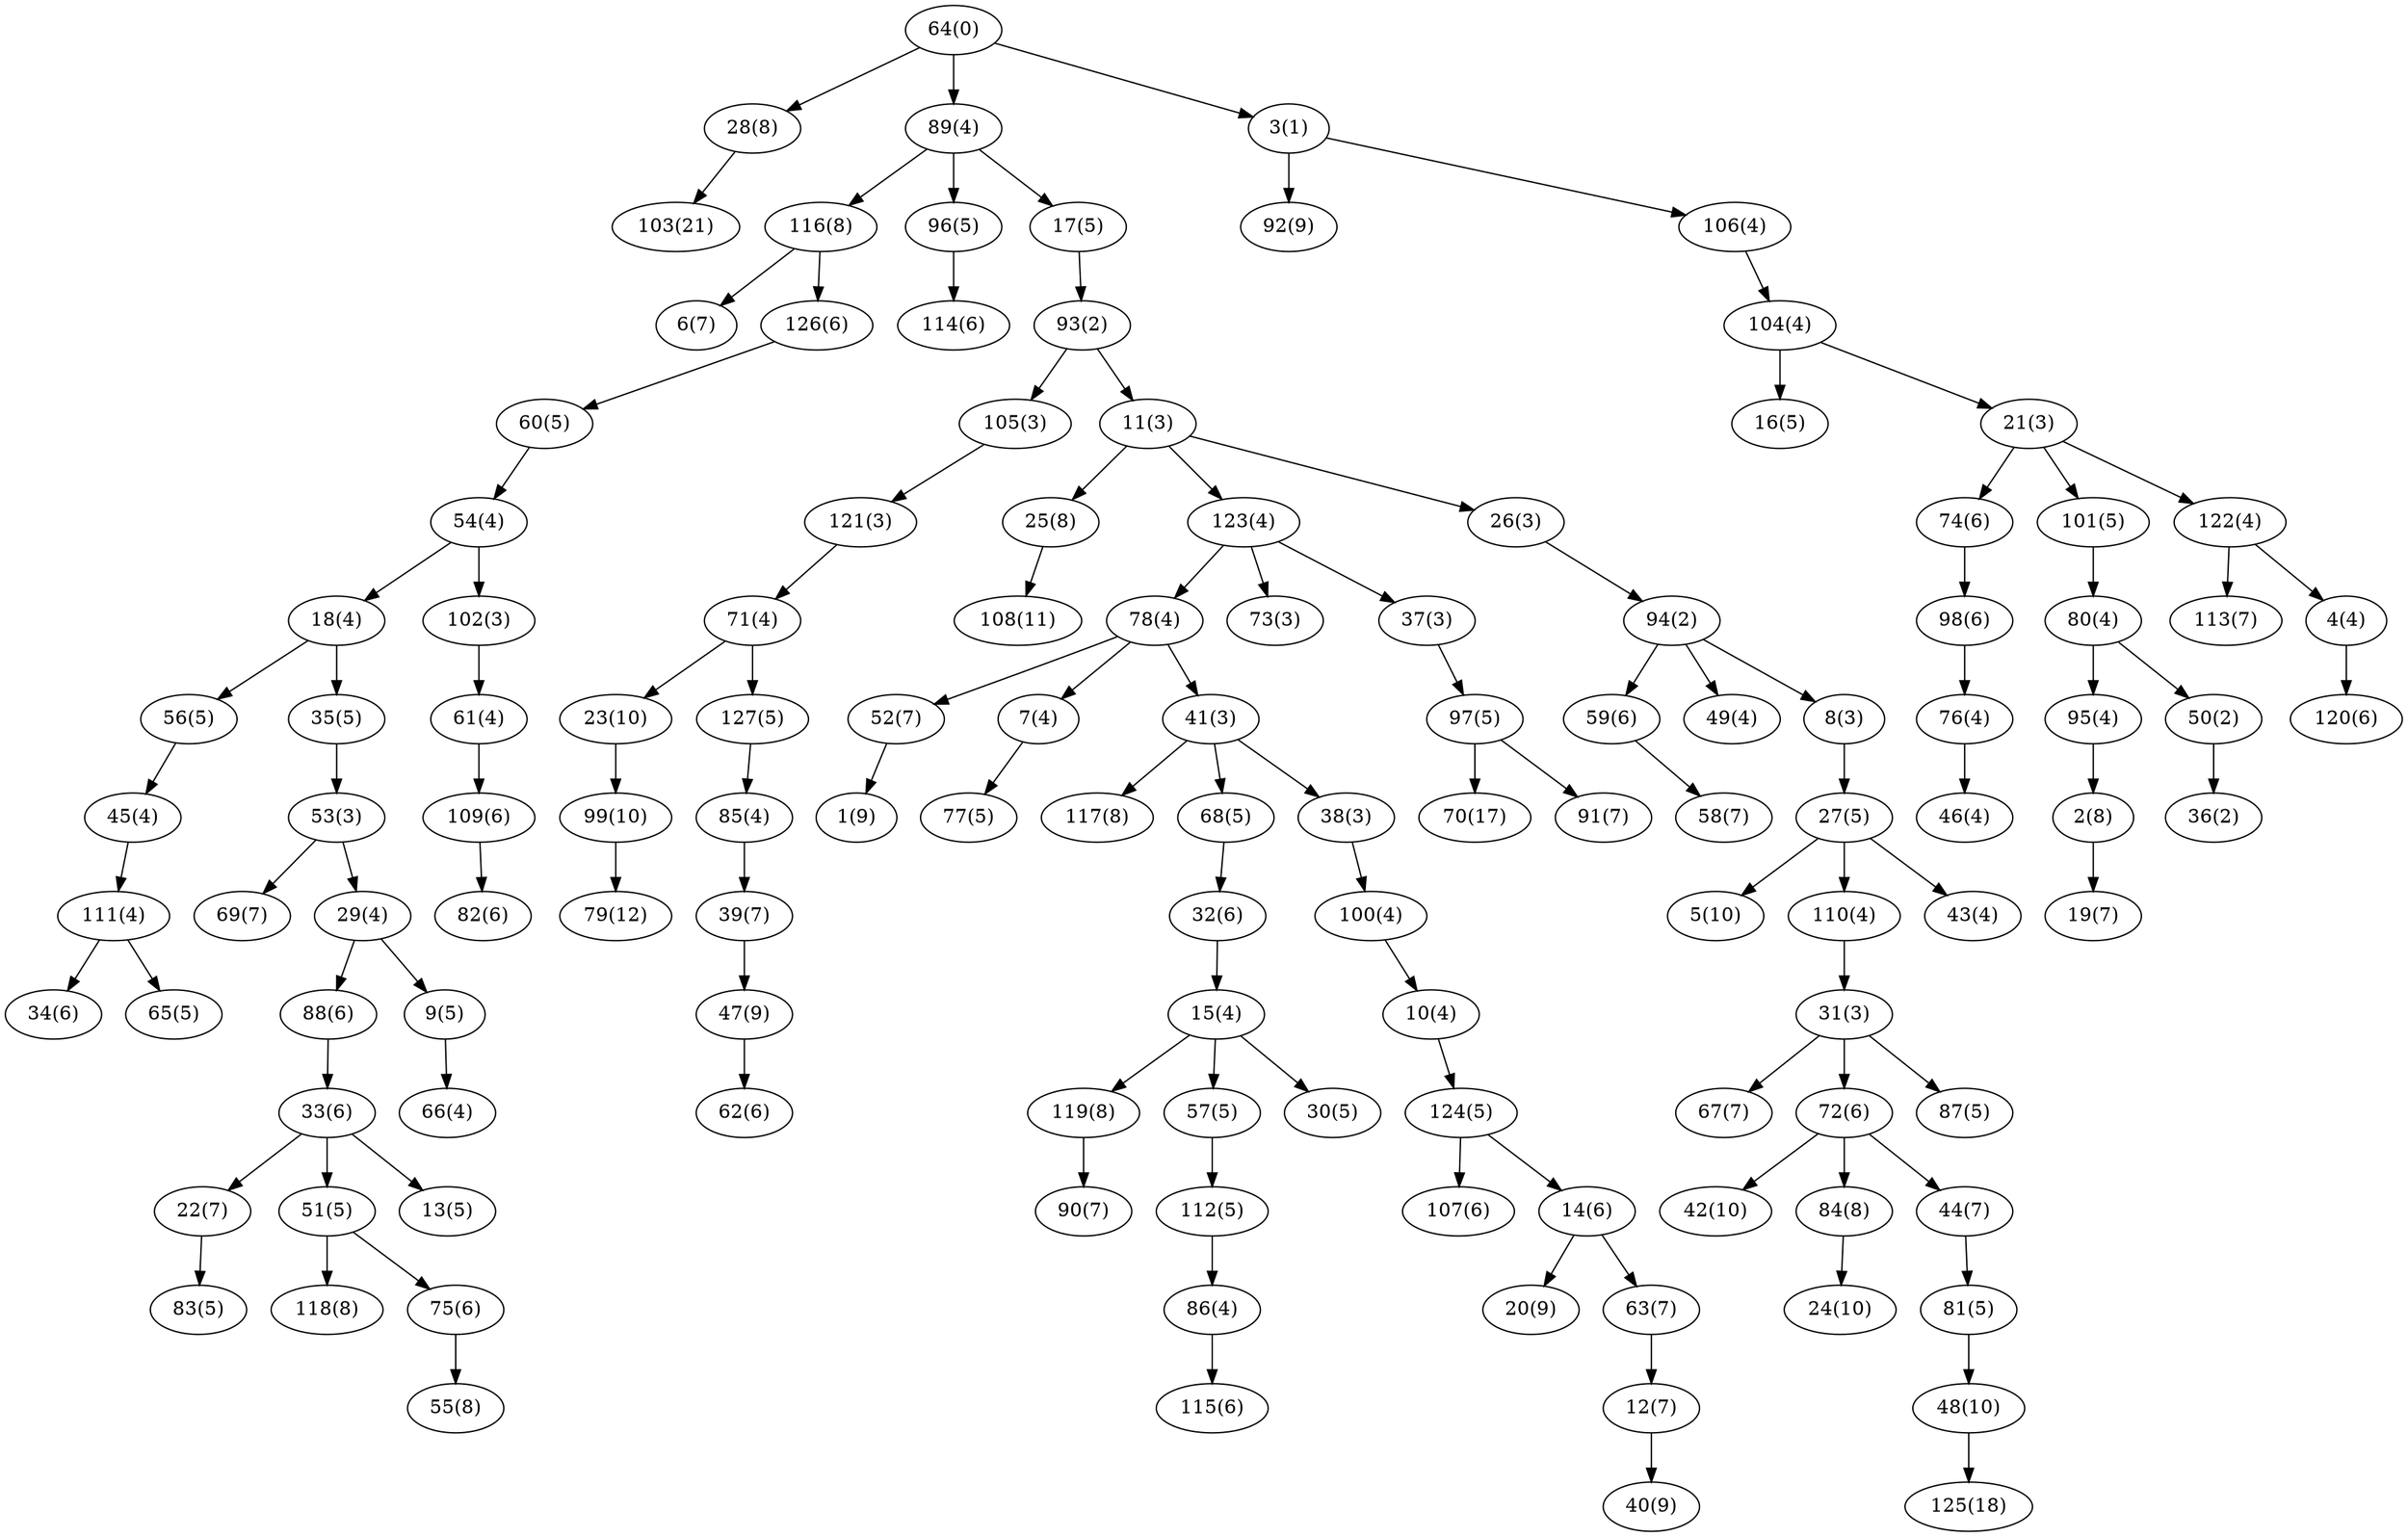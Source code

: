 digraph sample {
64 [label="64(0)"];
103 [label="103(21)"];
70 [label="70(17)"];
125 [label="125(18)"];
79 [label="79(12)"];
48 [label="48(10)"];
92 [label="92(9)"];
28 [label="28(8)"];
5 [label="5(10)"];
99 [label="99(10)"];
23 [label="23(10)"];
117 [label="117(8)"];
24 [label="24(10)"];
40 [label="40(9)"];
42 [label="42(10)"];
90 [label="90(7)"];
119 [label="119(8)"];
118 [label="118(8)"];
69 [label="69(7)"];
20 [label="20(9)"];
108 [label="108(11)"];
25 [label="25(8)"];
67 [label="67(7)"];
62 [label="62(6)"];
47 [label="47(9)"];
39 [label="39(7)"];
1 [label="1(9)"];
52 [label="52(7)"];
58 [label="58(7)"];
59 [label="59(6)"];
114 [label="114(6)"];
19 [label="19(7)"];
2 [label="2(8)"];
113 [label="113(7)"];
55 [label="55(8)"];
84 [label="84(8)"];
115 [label="115(6)"];
75 [label="75(6)"];
83 [label="83(5)"];
22 [label="22(7)"];
34 [label="34(6)"];
82 [label="82(6)"];
109 [label="109(6)"];
12 [label="12(7)"];
63 [label="63(7)"];
81 [label="81(5)"];
44 [label="44(7)"];
72 [label="72(6)"];
86 [label="86(4)"];
112 [label="112(5)"];
57 [label="57(5)"];
30 [label="30(5)"];
15 [label="15(4)"];
32 [label="32(6)"];
68 [label="68(5)"];
91 [label="91(7)"];
97 [label="97(5)"];
51 [label="51(5)"];
13 [label="13(5)"];
33 [label="33(6)"];
88 [label="88(6)"];
65 [label="65(5)"];
66 [label="66(4)"];
9 [label="9(5)"];
29 [label="29(4)"];
111 [label="111(4)"];
45 [label="45(4)"];
56 [label="56(5)"];
53 [label="53(3)"];
35 [label="35(5)"];
18 [label="18(4)"];
61 [label="61(4)"];
102 [label="102(3)"];
54 [label="54(4)"];
60 [label="60(5)"];
6 [label="6(7)"];
126 [label="126(6)"];
116 [label="116(8)"];
120 [label="120(6)"];
46 [label="46(4)"];
76 [label="76(4)"];
98 [label="98(6)"];
74 [label="74(6)"];
16 [label="16(5)"];
107 [label="107(6)"];
14 [label="14(6)"];
87 [label="87(5)"];
124 [label="124(5)"];
77 [label="77(5)"];
31 [label="31(3)"];
110 [label="110(4)"];
43 [label="43(4)"];
27 [label="27(5)"];
85 [label="85(4)"];
127 [label="127(5)"];
71 [label="71(4)"];
49 [label="49(4)"];
10 [label="10(4)"];
100 [label="100(4)"];
38 [label="38(3)"];
7 [label="7(4)"];
41 [label="41(3)"];
78 [label="78(4)"];
8 [label="8(3)"];
73 [label="73(3)"];
37 [label="37(3)"];
123 [label="123(4)"];
121 [label="121(3)"];
105 [label="105(3)"];
94 [label="94(2)"];
26 [label="26(3)"];
11 [label="11(3)"];
93 [label="93(2)"];
96 [label="96(5)"];
17 [label="17(5)"];
89 [label="89(4)"];
95 [label="95(4)"];
36 [label="36(2)"];
50 [label="50(2)"];
80 [label="80(4)"];
101 [label="101(5)"];
4 [label="4(4)"];
122 [label="122(4)"];
21 [label="21(3)"];
104 [label="104(4)"];
106 [label="106(4)"];
3 [label="3(1)"];
2 -> 19[color="black"];
3 -> 92[color="black"];
3 -> 106[color="black"];
4 -> 120[color="black"];
7 -> 77[color="black"];
8 -> 27[color="black"];
9 -> 66[color="black"];
10 -> 124[color="black"];
11 -> 25[color="black"];
11 -> 26[color="black"];
11 -> 123[color="black"];
12 -> 40[color="black"];
14 -> 20[color="black"];
14 -> 63[color="black"];
15 -> 30[color="black"];
15 -> 57[color="black"];
15 -> 119[color="black"];
17 -> 93[color="black"];
18 -> 35[color="black"];
18 -> 56[color="black"];
21 -> 74[color="black"];
21 -> 101[color="black"];
21 -> 122[color="black"];
22 -> 83[color="black"];
23 -> 99[color="black"];
25 -> 108[color="black"];
26 -> 94[color="black"];
27 -> 5[color="black"];
27 -> 43[color="black"];
27 -> 110[color="black"];
28 -> 103[color="black"];
29 -> 9[color="black"];
29 -> 88[color="black"];
31 -> 67[color="black"];
31 -> 72[color="black"];
31 -> 87[color="black"];
32 -> 15[color="black"];
33 -> 13[color="black"];
33 -> 22[color="black"];
33 -> 51[color="black"];
35 -> 53[color="black"];
37 -> 97[color="black"];
38 -> 100[color="black"];
39 -> 47[color="black"];
41 -> 38[color="black"];
41 -> 68[color="black"];
41 -> 117[color="black"];
44 -> 81[color="black"];
45 -> 111[color="black"];
47 -> 62[color="black"];
48 -> 125[color="black"];
50 -> 36[color="black"];
51 -> 75[color="black"];
51 -> 118[color="black"];
52 -> 1[color="black"];
53 -> 29[color="black"];
53 -> 69[color="black"];
54 -> 18[color="black"];
54 -> 102[color="black"];
56 -> 45[color="black"];
57 -> 112[color="black"];
59 -> 58[color="black"];
60 -> 54[color="black"];
61 -> 109[color="black"];
63 -> 12[color="black"];
64 -> 3[color="black"];
64 -> 28[color="black"];
64 -> 89[color="black"];
68 -> 32[color="black"];
71 -> 23[color="black"];
71 -> 127[color="black"];
72 -> 42[color="black"];
72 -> 44[color="black"];
72 -> 84[color="black"];
74 -> 98[color="black"];
75 -> 55[color="black"];
76 -> 46[color="black"];
78 -> 7[color="black"];
78 -> 41[color="black"];
78 -> 52[color="black"];
80 -> 50[color="black"];
80 -> 95[color="black"];
81 -> 48[color="black"];
84 -> 24[color="black"];
85 -> 39[color="black"];
86 -> 115[color="black"];
88 -> 33[color="black"];
89 -> 17[color="black"];
89 -> 96[color="black"];
89 -> 116[color="black"];
93 -> 11[color="black"];
93 -> 105[color="black"];
94 -> 8[color="black"];
94 -> 49[color="black"];
94 -> 59[color="black"];
95 -> 2[color="black"];
96 -> 114[color="black"];
97 -> 70[color="black"];
97 -> 91[color="black"];
98 -> 76[color="black"];
99 -> 79[color="black"];
100 -> 10[color="black"];
101 -> 80[color="black"];
102 -> 61[color="black"];
104 -> 16[color="black"];
104 -> 21[color="black"];
105 -> 121[color="black"];
106 -> 104[color="black"];
109 -> 82[color="black"];
110 -> 31[color="black"];
111 -> 34[color="black"];
111 -> 65[color="black"];
112 -> 86[color="black"];
116 -> 6[color="black"];
116 -> 126[color="black"];
119 -> 90[color="black"];
121 -> 71[color="black"];
122 -> 4[color="black"];
122 -> 113[color="black"];
123 -> 37[color="black"];
123 -> 73[color="black"];
123 -> 78[color="black"];
124 -> 14[color="black"];
124 -> 107[color="black"];
126 -> 60[color="black"];
127 -> 85[color="black"];
}